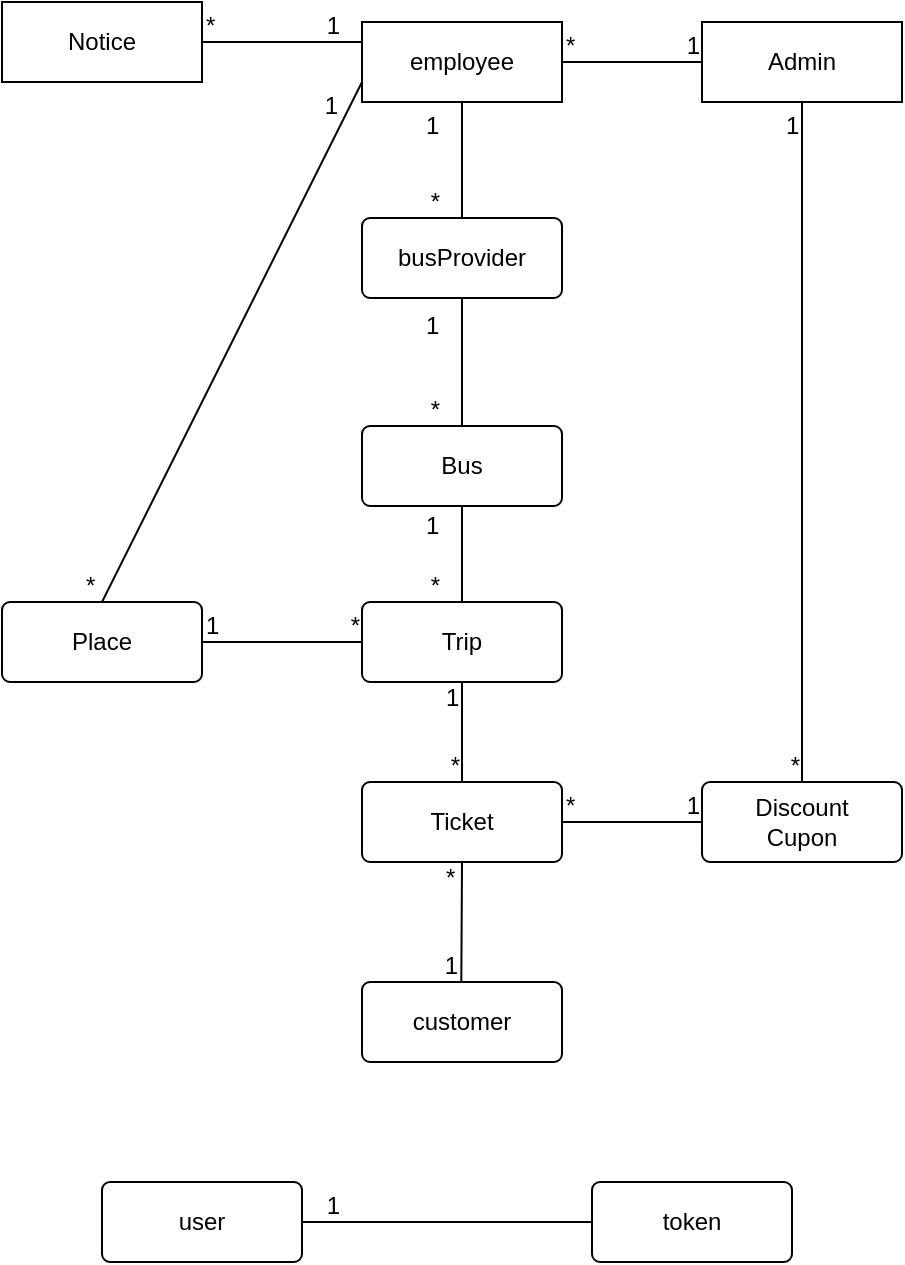 <mxfile version="21.6.8" type="device">
  <diagram id="R2lEEEUBdFMjLlhIrx00" name="Page-1">
    <mxGraphModel dx="1382" dy="683" grid="1" gridSize="10" guides="1" tooltips="1" connect="1" arrows="1" fold="1" page="1" pageScale="1" pageWidth="850" pageHeight="1100" math="0" shadow="0" extFonts="Permanent Marker^https://fonts.googleapis.com/css?family=Permanent+Marker">
      <root>
        <mxCell id="0" />
        <mxCell id="1" parent="0" />
        <mxCell id="iqOgjXdFHUQfgh5M2iP7-1" value="Admin" style="whiteSpace=wrap;html=1;align=center;" parent="1" vertex="1">
          <mxGeometry x="480" y="280" width="100" height="40" as="geometry" />
        </mxCell>
        <mxCell id="iqOgjXdFHUQfgh5M2iP7-2" value="employee" style="whiteSpace=wrap;html=1;align=center;" parent="1" vertex="1">
          <mxGeometry x="310" y="280" width="100" height="40" as="geometry" />
        </mxCell>
        <mxCell id="iqOgjXdFHUQfgh5M2iP7-3" value="Discount&lt;br style=&quot;border-color: var(--border-color);&quot;&gt;Cupon" style="rounded=1;arcSize=10;whiteSpace=wrap;html=1;align=center;" parent="1" vertex="1">
          <mxGeometry x="480" y="660" width="100" height="40" as="geometry" />
        </mxCell>
        <mxCell id="iqOgjXdFHUQfgh5M2iP7-4" value="busProvider" style="rounded=1;arcSize=10;whiteSpace=wrap;html=1;align=center;" parent="1" vertex="1">
          <mxGeometry x="310" y="378" width="100" height="40" as="geometry" />
        </mxCell>
        <mxCell id="lY5ZddusULUBMC3XT2H9-2" value="Bus" style="rounded=1;arcSize=10;whiteSpace=wrap;html=1;align=center;" parent="1" vertex="1">
          <mxGeometry x="310" y="482" width="100" height="40" as="geometry" />
        </mxCell>
        <mxCell id="lY5ZddusULUBMC3XT2H9-3" value="Ticket" style="rounded=1;arcSize=10;whiteSpace=wrap;html=1;align=center;" parent="1" vertex="1">
          <mxGeometry x="310" y="660" width="100" height="40" as="geometry" />
        </mxCell>
        <mxCell id="lY5ZddusULUBMC3XT2H9-4" value="customer" style="rounded=1;arcSize=10;whiteSpace=wrap;html=1;align=center;" parent="1" vertex="1">
          <mxGeometry x="310" y="760" width="100" height="40" as="geometry" />
        </mxCell>
        <mxCell id="lY5ZddusULUBMC3XT2H9-5" value="Trip" style="rounded=1;arcSize=10;whiteSpace=wrap;html=1;align=center;" parent="1" vertex="1">
          <mxGeometry x="310" y="570" width="100" height="40" as="geometry" />
        </mxCell>
        <mxCell id="lY5ZddusULUBMC3XT2H9-7" value="" style="endArrow=none;html=1;rounded=0;exitX=1;exitY=0.5;exitDx=0;exitDy=0;entryX=0;entryY=0.5;entryDx=0;entryDy=0;" parent="1" source="lY5ZddusULUBMC3XT2H9-3" target="iqOgjXdFHUQfgh5M2iP7-3" edge="1">
          <mxGeometry relative="1" as="geometry">
            <mxPoint x="440" y="620" as="sourcePoint" />
            <mxPoint x="600" y="620" as="targetPoint" />
          </mxGeometry>
        </mxCell>
        <mxCell id="lY5ZddusULUBMC3XT2H9-8" value="*" style="resizable=0;html=1;whiteSpace=wrap;align=left;verticalAlign=bottom;" parent="lY5ZddusULUBMC3XT2H9-7" connectable="0" vertex="1">
          <mxGeometry x="-1" relative="1" as="geometry" />
        </mxCell>
        <mxCell id="lY5ZddusULUBMC3XT2H9-9" value="1" style="resizable=0;html=1;whiteSpace=wrap;align=right;verticalAlign=bottom;" parent="lY5ZddusULUBMC3XT2H9-7" connectable="0" vertex="1">
          <mxGeometry x="1" relative="1" as="geometry" />
        </mxCell>
        <mxCell id="lY5ZddusULUBMC3XT2H9-15" value="" style="endArrow=none;html=1;rounded=0;exitX=0.5;exitY=1;exitDx=0;exitDy=0;entryX=0.5;entryY=0;entryDx=0;entryDy=0;" parent="1" source="lY5ZddusULUBMC3XT2H9-5" target="lY5ZddusULUBMC3XT2H9-3" edge="1">
          <mxGeometry relative="1" as="geometry">
            <mxPoint x="360" y="620" as="sourcePoint" />
            <mxPoint x="520" y="620" as="targetPoint" />
          </mxGeometry>
        </mxCell>
        <mxCell id="lY5ZddusULUBMC3XT2H9-16" value="1" style="resizable=0;html=1;whiteSpace=wrap;align=left;verticalAlign=bottom;" parent="lY5ZddusULUBMC3XT2H9-15" connectable="0" vertex="1">
          <mxGeometry x="-1" relative="1" as="geometry">
            <mxPoint x="-10" y="16" as="offset" />
          </mxGeometry>
        </mxCell>
        <mxCell id="lY5ZddusULUBMC3XT2H9-17" value="*" style="resizable=0;html=1;whiteSpace=wrap;align=right;verticalAlign=bottom;" parent="lY5ZddusULUBMC3XT2H9-15" connectable="0" vertex="1">
          <mxGeometry x="1" relative="1" as="geometry" />
        </mxCell>
        <mxCell id="lY5ZddusULUBMC3XT2H9-18" value="" style="endArrow=none;html=1;rounded=0;exitX=0.5;exitY=1;exitDx=0;exitDy=0;entryX=0.5;entryY=0;entryDx=0;entryDy=0;" parent="1" source="lY5ZddusULUBMC3XT2H9-2" target="lY5ZddusULUBMC3XT2H9-5" edge="1">
          <mxGeometry relative="1" as="geometry">
            <mxPoint x="350" y="550" as="sourcePoint" />
            <mxPoint x="510" y="550" as="targetPoint" />
          </mxGeometry>
        </mxCell>
        <mxCell id="lY5ZddusULUBMC3XT2H9-19" value="1" style="resizable=0;html=1;whiteSpace=wrap;align=left;verticalAlign=bottom;" parent="lY5ZddusULUBMC3XT2H9-18" connectable="0" vertex="1">
          <mxGeometry x="-1" relative="1" as="geometry">
            <mxPoint x="-20" y="18" as="offset" />
          </mxGeometry>
        </mxCell>
        <mxCell id="lY5ZddusULUBMC3XT2H9-20" value="*" style="resizable=0;html=1;whiteSpace=wrap;align=right;verticalAlign=bottom;" parent="lY5ZddusULUBMC3XT2H9-18" connectable="0" vertex="1">
          <mxGeometry x="1" relative="1" as="geometry">
            <mxPoint x="-10" as="offset" />
          </mxGeometry>
        </mxCell>
        <mxCell id="lY5ZddusULUBMC3XT2H9-21" value="" style="endArrow=none;html=1;rounded=0;exitX=0.5;exitY=1;exitDx=0;exitDy=0;entryX=0.5;entryY=0;entryDx=0;entryDy=0;" parent="1" source="iqOgjXdFHUQfgh5M2iP7-4" target="lY5ZddusULUBMC3XT2H9-2" edge="1">
          <mxGeometry relative="1" as="geometry">
            <mxPoint x="370" y="450" as="sourcePoint" />
            <mxPoint x="530" y="450" as="targetPoint" />
          </mxGeometry>
        </mxCell>
        <mxCell id="lY5ZddusULUBMC3XT2H9-22" value="1" style="resizable=0;html=1;whiteSpace=wrap;align=left;verticalAlign=bottom;" parent="lY5ZddusULUBMC3XT2H9-21" connectable="0" vertex="1">
          <mxGeometry x="-1" relative="1" as="geometry">
            <mxPoint x="-20" y="22" as="offset" />
          </mxGeometry>
        </mxCell>
        <mxCell id="lY5ZddusULUBMC3XT2H9-23" value="*" style="resizable=0;html=1;whiteSpace=wrap;align=right;verticalAlign=bottom;" parent="lY5ZddusULUBMC3XT2H9-21" connectable="0" vertex="1">
          <mxGeometry x="1" relative="1" as="geometry">
            <mxPoint x="-10" as="offset" />
          </mxGeometry>
        </mxCell>
        <mxCell id="lY5ZddusULUBMC3XT2H9-24" value="" style="endArrow=none;html=1;rounded=0;exitX=0.5;exitY=1;exitDx=0;exitDy=0;entryX=0.5;entryY=0;entryDx=0;entryDy=0;" parent="1" source="iqOgjXdFHUQfgh5M2iP7-2" target="iqOgjXdFHUQfgh5M2iP7-4" edge="1">
          <mxGeometry relative="1" as="geometry">
            <mxPoint x="410" y="360" as="sourcePoint" />
            <mxPoint x="570" y="360" as="targetPoint" />
          </mxGeometry>
        </mxCell>
        <mxCell id="lY5ZddusULUBMC3XT2H9-25" value="1" style="resizable=0;html=1;whiteSpace=wrap;align=left;verticalAlign=bottom;" parent="lY5ZddusULUBMC3XT2H9-24" connectable="0" vertex="1">
          <mxGeometry x="-1" relative="1" as="geometry">
            <mxPoint x="-20" y="20" as="offset" />
          </mxGeometry>
        </mxCell>
        <mxCell id="lY5ZddusULUBMC3XT2H9-26" value="*" style="resizable=0;html=1;whiteSpace=wrap;align=right;verticalAlign=bottom;" parent="lY5ZddusULUBMC3XT2H9-24" connectable="0" vertex="1">
          <mxGeometry x="1" relative="1" as="geometry">
            <mxPoint x="-10" as="offset" />
          </mxGeometry>
        </mxCell>
        <mxCell id="lY5ZddusULUBMC3XT2H9-31" value="" style="endArrow=none;html=1;rounded=0;exitX=0.5;exitY=1;exitDx=0;exitDy=0;entryX=0.5;entryY=0;entryDx=0;entryDy=0;" parent="1" source="lY5ZddusULUBMC3XT2H9-3" edge="1">
          <mxGeometry relative="1" as="geometry">
            <mxPoint x="359.66" y="710" as="sourcePoint" />
            <mxPoint x="359.66" y="760" as="targetPoint" />
            <Array as="points">
              <mxPoint x="359.66" y="760" />
            </Array>
          </mxGeometry>
        </mxCell>
        <mxCell id="lY5ZddusULUBMC3XT2H9-32" value="*" style="resizable=0;html=1;whiteSpace=wrap;align=left;verticalAlign=bottom;" parent="lY5ZddusULUBMC3XT2H9-31" connectable="0" vertex="1">
          <mxGeometry x="-1" relative="1" as="geometry">
            <mxPoint x="-10" y="16" as="offset" />
          </mxGeometry>
        </mxCell>
        <mxCell id="lY5ZddusULUBMC3XT2H9-33" value="1" style="resizable=0;html=1;whiteSpace=wrap;align=right;verticalAlign=bottom;" parent="lY5ZddusULUBMC3XT2H9-31" connectable="0" vertex="1">
          <mxGeometry x="1" relative="1" as="geometry" />
        </mxCell>
        <mxCell id="NtLUO8HvbD7dbvuK96dG-4" value="" style="endArrow=none;html=1;rounded=0;exitX=1;exitY=0.5;exitDx=0;exitDy=0;entryX=0;entryY=0.5;entryDx=0;entryDy=0;" parent="1" source="iqOgjXdFHUQfgh5M2iP7-2" target="iqOgjXdFHUQfgh5M2iP7-1" edge="1">
          <mxGeometry relative="1" as="geometry">
            <mxPoint x="430" y="340" as="sourcePoint" />
            <mxPoint x="590" y="340" as="targetPoint" />
          </mxGeometry>
        </mxCell>
        <mxCell id="NtLUO8HvbD7dbvuK96dG-5" value="*" style="resizable=0;html=1;whiteSpace=wrap;align=left;verticalAlign=bottom;" parent="NtLUO8HvbD7dbvuK96dG-4" connectable="0" vertex="1">
          <mxGeometry x="-1" relative="1" as="geometry" />
        </mxCell>
        <mxCell id="NtLUO8HvbD7dbvuK96dG-6" value="1" style="resizable=0;html=1;whiteSpace=wrap;align=right;verticalAlign=bottom;" parent="NtLUO8HvbD7dbvuK96dG-4" connectable="0" vertex="1">
          <mxGeometry x="1" relative="1" as="geometry" />
        </mxCell>
        <mxCell id="NtLUO8HvbD7dbvuK96dG-8" value="" style="endArrow=none;html=1;rounded=0;exitX=0.5;exitY=1;exitDx=0;exitDy=0;entryX=0.5;entryY=0;entryDx=0;entryDy=0;" parent="1" source="iqOgjXdFHUQfgh5M2iP7-1" target="iqOgjXdFHUQfgh5M2iP7-3" edge="1">
          <mxGeometry relative="1" as="geometry">
            <mxPoint x="620" y="360" as="sourcePoint" />
            <mxPoint x="530" y="380.0" as="targetPoint" />
          </mxGeometry>
        </mxCell>
        <mxCell id="NtLUO8HvbD7dbvuK96dG-9" value="1" style="resizable=0;html=1;whiteSpace=wrap;align=left;verticalAlign=bottom;" parent="NtLUO8HvbD7dbvuK96dG-8" connectable="0" vertex="1">
          <mxGeometry x="-1" relative="1" as="geometry">
            <mxPoint x="-10" y="20" as="offset" />
          </mxGeometry>
        </mxCell>
        <mxCell id="NtLUO8HvbD7dbvuK96dG-10" value="*" style="resizable=0;html=1;whiteSpace=wrap;align=right;verticalAlign=bottom;" parent="NtLUO8HvbD7dbvuK96dG-8" connectable="0" vertex="1">
          <mxGeometry x="1" relative="1" as="geometry" />
        </mxCell>
        <mxCell id="NtLUO8HvbD7dbvuK96dG-11" value="Notice" style="whiteSpace=wrap;html=1;align=center;" parent="1" vertex="1">
          <mxGeometry x="130" y="270" width="100" height="40" as="geometry" />
        </mxCell>
        <mxCell id="NtLUO8HvbD7dbvuK96dG-12" value="" style="endArrow=none;html=1;rounded=0;entryX=0;entryY=0.25;entryDx=0;entryDy=0;exitX=1;exitY=0.5;exitDx=0;exitDy=0;" parent="1" source="NtLUO8HvbD7dbvuK96dG-11" target="iqOgjXdFHUQfgh5M2iP7-2" edge="1">
          <mxGeometry relative="1" as="geometry">
            <mxPoint x="250" y="300" as="sourcePoint" />
            <mxPoint x="300" y="299.66" as="targetPoint" />
          </mxGeometry>
        </mxCell>
        <mxCell id="NtLUO8HvbD7dbvuK96dG-13" value="*" style="resizable=0;html=1;whiteSpace=wrap;align=left;verticalAlign=bottom;" parent="NtLUO8HvbD7dbvuK96dG-12" connectable="0" vertex="1">
          <mxGeometry x="-1" relative="1" as="geometry" />
        </mxCell>
        <mxCell id="NtLUO8HvbD7dbvuK96dG-14" value="1" style="resizable=0;html=1;whiteSpace=wrap;align=right;verticalAlign=bottom;" parent="NtLUO8HvbD7dbvuK96dG-12" connectable="0" vertex="1">
          <mxGeometry x="1" relative="1" as="geometry">
            <mxPoint x="-10" as="offset" />
          </mxGeometry>
        </mxCell>
        <mxCell id="NtLUO8HvbD7dbvuK96dG-16" value="Place" style="rounded=1;arcSize=10;whiteSpace=wrap;html=1;align=center;" parent="1" vertex="1">
          <mxGeometry x="130" y="570" width="100" height="40" as="geometry" />
        </mxCell>
        <mxCell id="NtLUO8HvbD7dbvuK96dG-17" value="" style="endArrow=none;html=1;rounded=0;entryX=0;entryY=0.5;entryDx=0;entryDy=0;exitX=1;exitY=0.5;exitDx=0;exitDy=0;" parent="1" source="NtLUO8HvbD7dbvuK96dG-16" target="lY5ZddusULUBMC3XT2H9-5" edge="1">
          <mxGeometry relative="1" as="geometry">
            <mxPoint x="110" y="750" as="sourcePoint" />
            <mxPoint x="270" y="750" as="targetPoint" />
          </mxGeometry>
        </mxCell>
        <mxCell id="NtLUO8HvbD7dbvuK96dG-18" value="1" style="resizable=0;html=1;whiteSpace=wrap;align=left;verticalAlign=bottom;" parent="NtLUO8HvbD7dbvuK96dG-17" connectable="0" vertex="1">
          <mxGeometry x="-1" relative="1" as="geometry" />
        </mxCell>
        <mxCell id="NtLUO8HvbD7dbvuK96dG-19" value="*" style="resizable=0;html=1;whiteSpace=wrap;align=right;verticalAlign=bottom;" parent="NtLUO8HvbD7dbvuK96dG-17" connectable="0" vertex="1">
          <mxGeometry x="1" relative="1" as="geometry" />
        </mxCell>
        <mxCell id="NtLUO8HvbD7dbvuK96dG-20" value="" style="endArrow=none;html=1;rounded=0;entryX=0;entryY=0.75;entryDx=0;entryDy=0;exitX=0.5;exitY=0;exitDx=0;exitDy=0;" parent="1" source="NtLUO8HvbD7dbvuK96dG-16" target="iqOgjXdFHUQfgh5M2iP7-2" edge="1">
          <mxGeometry relative="1" as="geometry">
            <mxPoint x="110" y="460" as="sourcePoint" />
            <mxPoint x="270" y="460" as="targetPoint" />
          </mxGeometry>
        </mxCell>
        <mxCell id="NtLUO8HvbD7dbvuK96dG-21" value="*" style="resizable=0;html=1;whiteSpace=wrap;align=left;verticalAlign=bottom;" parent="NtLUO8HvbD7dbvuK96dG-20" connectable="0" vertex="1">
          <mxGeometry x="-1" relative="1" as="geometry">
            <mxPoint x="-10" as="offset" />
          </mxGeometry>
        </mxCell>
        <mxCell id="NtLUO8HvbD7dbvuK96dG-22" value="1" style="resizable=0;html=1;whiteSpace=wrap;align=right;verticalAlign=bottom;" parent="NtLUO8HvbD7dbvuK96dG-20" connectable="0" vertex="1">
          <mxGeometry x="1" relative="1" as="geometry">
            <mxPoint x="-10" y="20" as="offset" />
          </mxGeometry>
        </mxCell>
        <mxCell id="Rz59hwkiThjn_wcuc6yz-5" value="user" style="rounded=1;arcSize=10;whiteSpace=wrap;html=1;align=center;" vertex="1" parent="1">
          <mxGeometry x="180" y="860" width="100" height="40" as="geometry" />
        </mxCell>
        <mxCell id="Rz59hwkiThjn_wcuc6yz-6" value="token" style="rounded=1;arcSize=10;whiteSpace=wrap;html=1;align=center;" vertex="1" parent="1">
          <mxGeometry x="425" y="860" width="100" height="40" as="geometry" />
        </mxCell>
        <mxCell id="Rz59hwkiThjn_wcuc6yz-10" value="" style="endArrow=none;html=1;rounded=0;entryX=1;entryY=0.5;entryDx=0;entryDy=0;exitX=0;exitY=0.5;exitDx=0;exitDy=0;" edge="1" parent="1" source="Rz59hwkiThjn_wcuc6yz-6" target="Rz59hwkiThjn_wcuc6yz-5">
          <mxGeometry relative="1" as="geometry">
            <mxPoint x="320" y="980" as="sourcePoint" />
            <mxPoint x="480" y="980" as="targetPoint" />
          </mxGeometry>
        </mxCell>
        <mxCell id="Rz59hwkiThjn_wcuc6yz-11" value="1" style="resizable=0;html=1;whiteSpace=wrap;align=right;verticalAlign=bottom;" connectable="0" vertex="1" parent="Rz59hwkiThjn_wcuc6yz-10">
          <mxGeometry x="1" relative="1" as="geometry">
            <mxPoint x="20" as="offset" />
          </mxGeometry>
        </mxCell>
      </root>
    </mxGraphModel>
  </diagram>
</mxfile>
